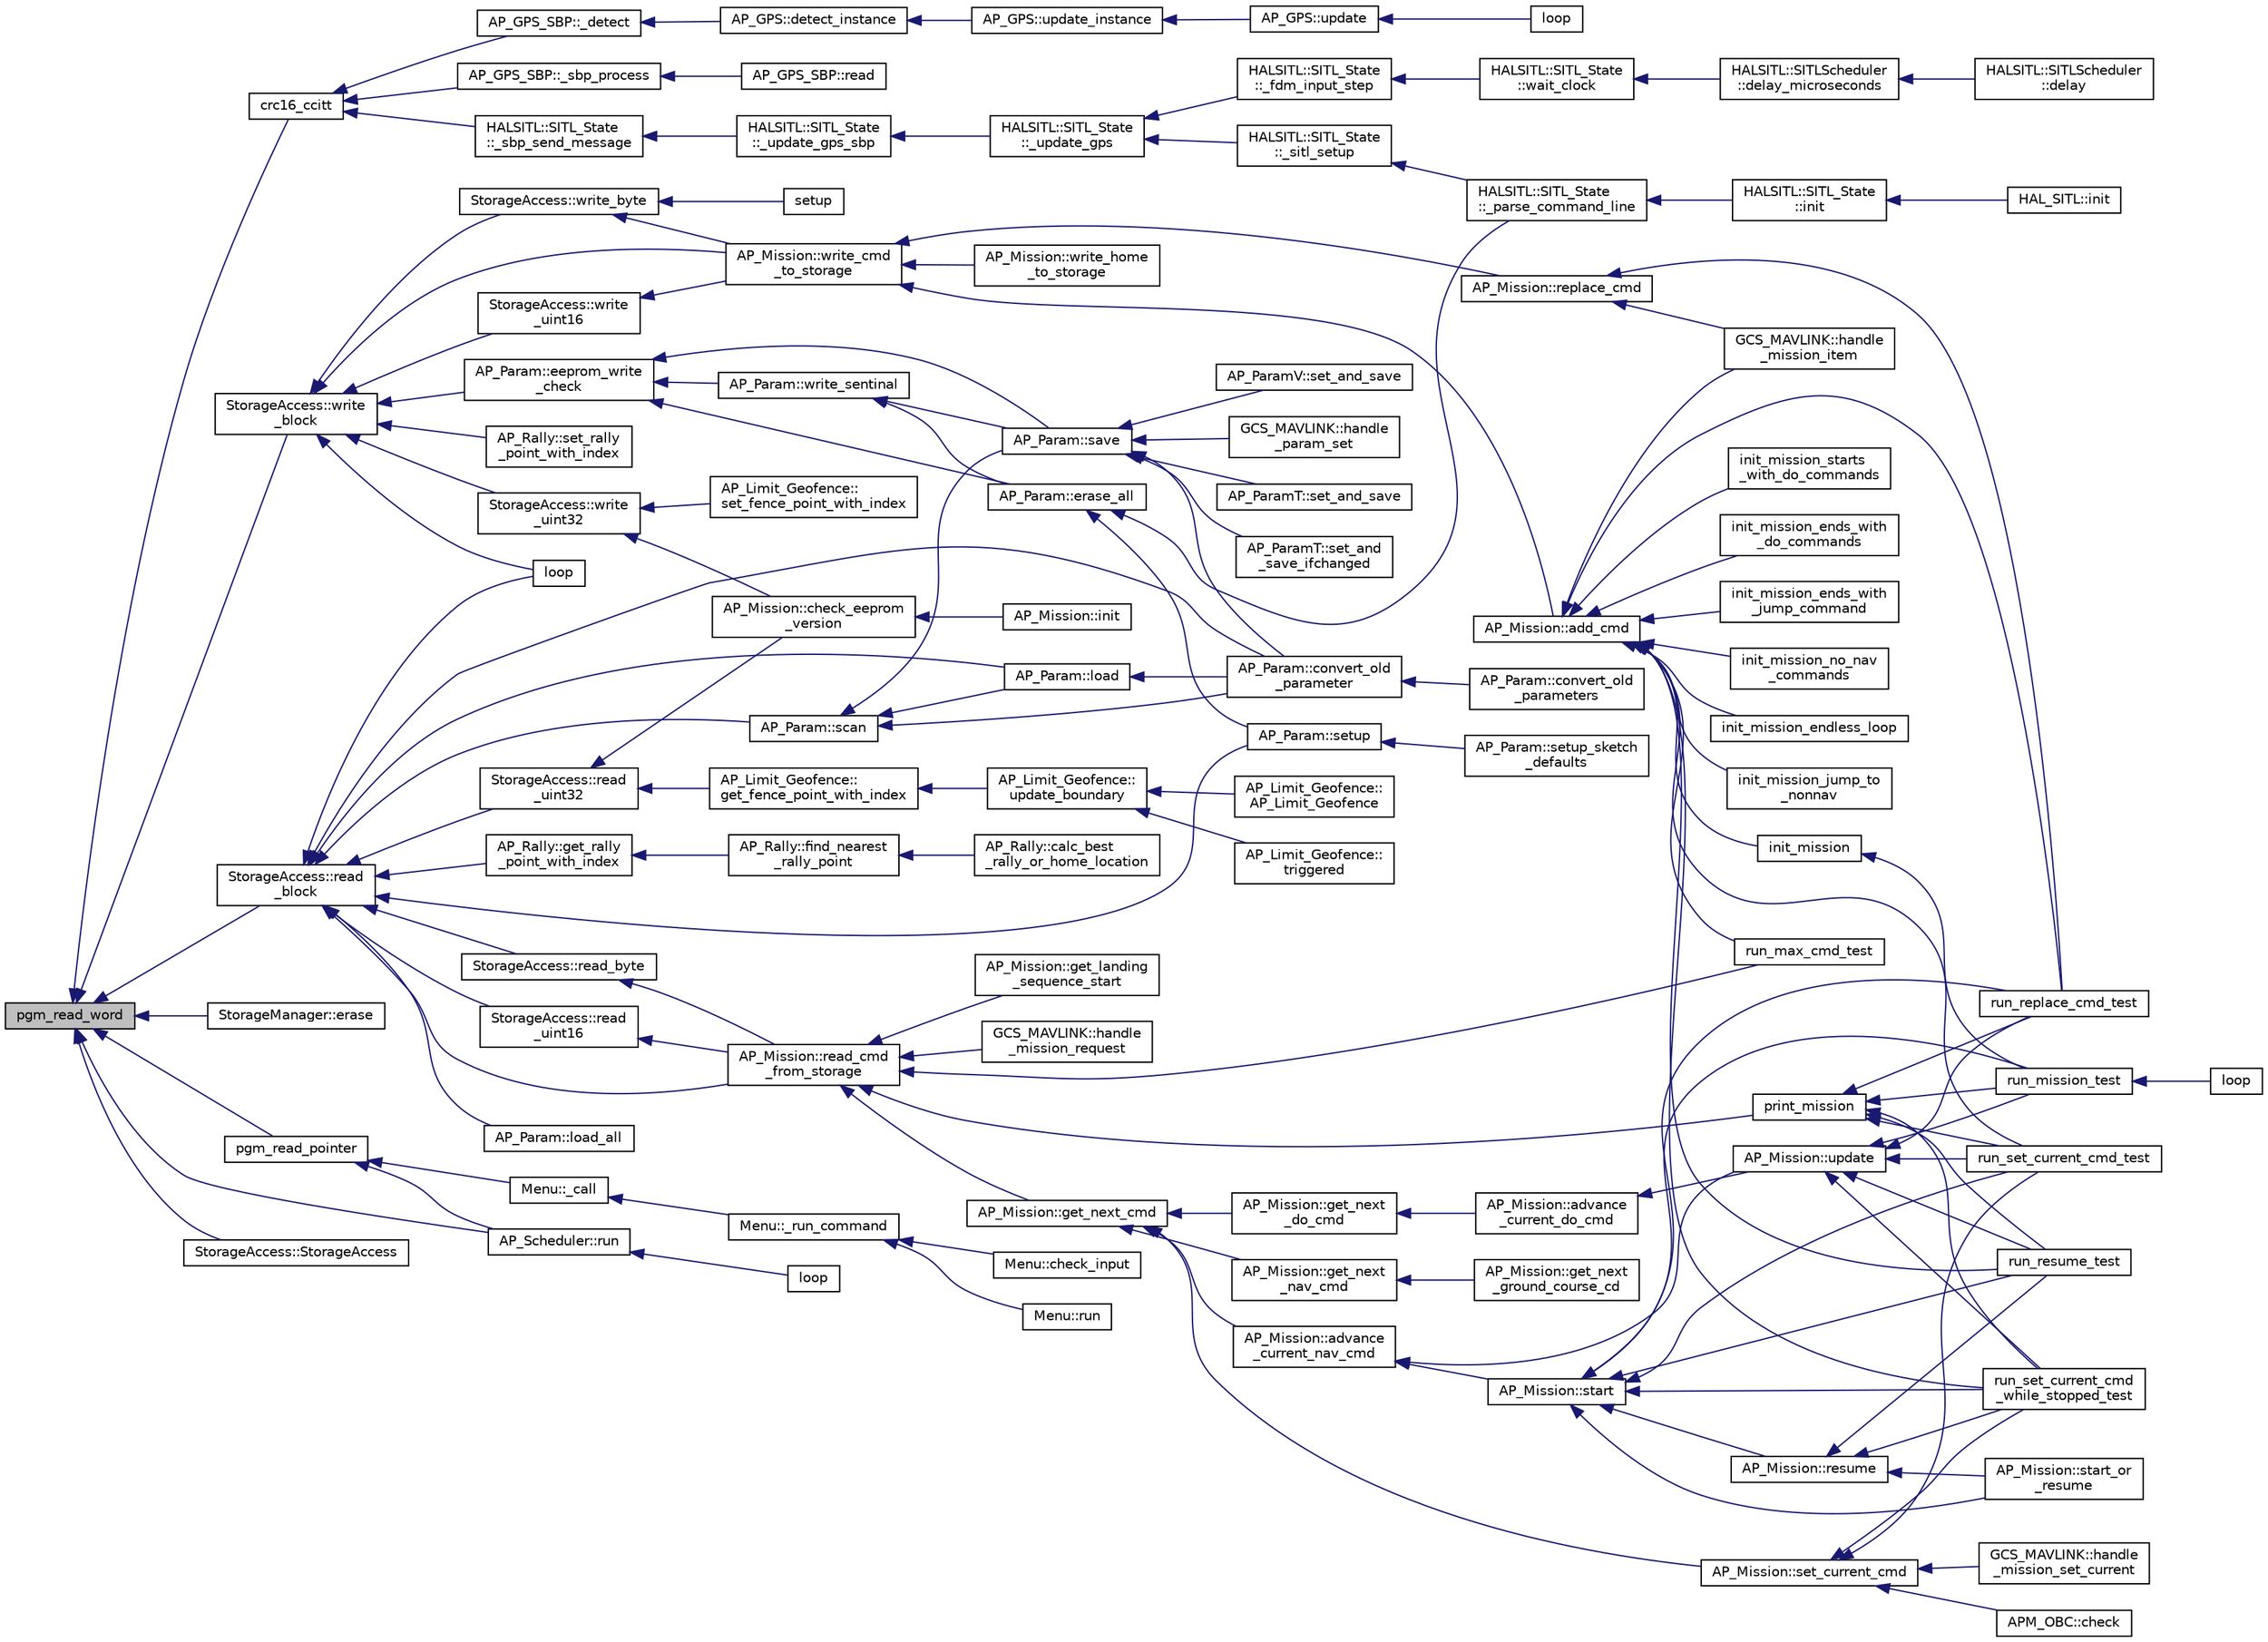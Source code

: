 digraph "pgm_read_word"
{
 // INTERACTIVE_SVG=YES
  edge [fontname="Helvetica",fontsize="10",labelfontname="Helvetica",labelfontsize="10"];
  node [fontname="Helvetica",fontsize="10",shape=record];
  rankdir="LR";
  Node1 [label="pgm_read_word",height=0.2,width=0.4,color="black", fillcolor="grey75", style="filled" fontcolor="black"];
  Node1 -> Node2 [dir="back",color="midnightblue",fontsize="10",style="solid",fontname="Helvetica"];
  Node2 [label="crc16_ccitt",height=0.2,width=0.4,color="black", fillcolor="white", style="filled",URL="$edc_8h.html#a666dccd038ea3bdbae05549319f783d6"];
  Node2 -> Node3 [dir="back",color="midnightblue",fontsize="10",style="solid",fontname="Helvetica"];
  Node3 [label="AP_GPS_SBP::_detect",height=0.2,width=0.4,color="black", fillcolor="white", style="filled",URL="$classAP__GPS__SBP.html#ae1ae391d424ba0cc24b0b8b70a263bcc"];
  Node3 -> Node4 [dir="back",color="midnightblue",fontsize="10",style="solid",fontname="Helvetica"];
  Node4 [label="AP_GPS::detect_instance",height=0.2,width=0.4,color="black", fillcolor="white", style="filled",URL="$classAP__GPS.html#a4bdd5c70ed358b4147a58c7d09f040dd"];
  Node4 -> Node5 [dir="back",color="midnightblue",fontsize="10",style="solid",fontname="Helvetica"];
  Node5 [label="AP_GPS::update_instance",height=0.2,width=0.4,color="black", fillcolor="white", style="filled",URL="$classAP__GPS.html#a83302e8b52e5d01ae67375b3542eb460"];
  Node5 -> Node6 [dir="back",color="midnightblue",fontsize="10",style="solid",fontname="Helvetica"];
  Node6 [label="AP_GPS::update",height=0.2,width=0.4,color="black", fillcolor="white", style="filled",URL="$classAP__GPS.html#afe04427a47ab5e630cb979815abd911e"];
  Node6 -> Node7 [dir="back",color="midnightblue",fontsize="10",style="solid",fontname="Helvetica"];
  Node7 [label="loop",height=0.2,width=0.4,color="black", fillcolor="white", style="filled",URL="$GPS__AUTO__test_8pde.html#afe461d27b9c48d5921c00d521181f12f"];
  Node2 -> Node8 [dir="back",color="midnightblue",fontsize="10",style="solid",fontname="Helvetica"];
  Node8 [label="AP_GPS_SBP::_sbp_process",height=0.2,width=0.4,color="black", fillcolor="white", style="filled",URL="$classAP__GPS__SBP.html#ad6291fa91e5c338da770ffdfefb6cd8a"];
  Node8 -> Node9 [dir="back",color="midnightblue",fontsize="10",style="solid",fontname="Helvetica"];
  Node9 [label="AP_GPS_SBP::read",height=0.2,width=0.4,color="black", fillcolor="white", style="filled",URL="$classAP__GPS__SBP.html#a3fa95c1c1f83ad45a11a61d604e61d8d"];
  Node2 -> Node10 [dir="back",color="midnightblue",fontsize="10",style="solid",fontname="Helvetica"];
  Node10 [label="HALSITL::SITL_State\l::_sbp_send_message",height=0.2,width=0.4,color="black", fillcolor="white", style="filled",URL="$classHALSITL_1_1SITL__State.html#a751ffd4b22f47dcae2774396b370a853"];
  Node10 -> Node11 [dir="back",color="midnightblue",fontsize="10",style="solid",fontname="Helvetica"];
  Node11 [label="HALSITL::SITL_State\l::_update_gps_sbp",height=0.2,width=0.4,color="black", fillcolor="white", style="filled",URL="$classHALSITL_1_1SITL__State.html#aadf357ffa283bbacb6d43df78ad032ba"];
  Node11 -> Node12 [dir="back",color="midnightblue",fontsize="10",style="solid",fontname="Helvetica"];
  Node12 [label="HALSITL::SITL_State\l::_update_gps",height=0.2,width=0.4,color="black", fillcolor="white", style="filled",URL="$classHALSITL_1_1SITL__State.html#a09b6857a6f87a51390d4e045cb671207"];
  Node12 -> Node13 [dir="back",color="midnightblue",fontsize="10",style="solid",fontname="Helvetica"];
  Node13 [label="HALSITL::SITL_State\l::_sitl_setup",height=0.2,width=0.4,color="black", fillcolor="white", style="filled",URL="$classHALSITL_1_1SITL__State.html#a431cc90b2798830af85bcd65d0dade9f"];
  Node13 -> Node14 [dir="back",color="midnightblue",fontsize="10",style="solid",fontname="Helvetica"];
  Node14 [label="HALSITL::SITL_State\l::_parse_command_line",height=0.2,width=0.4,color="black", fillcolor="white", style="filled",URL="$classHALSITL_1_1SITL__State.html#a5211ba971055052489d9817c3388c4c2"];
  Node14 -> Node15 [dir="back",color="midnightblue",fontsize="10",style="solid",fontname="Helvetica"];
  Node15 [label="HALSITL::SITL_State\l::init",height=0.2,width=0.4,color="black", fillcolor="white", style="filled",URL="$classHALSITL_1_1SITL__State.html#a7059cb4e279007aae9b06757a68c15af"];
  Node15 -> Node16 [dir="back",color="midnightblue",fontsize="10",style="solid",fontname="Helvetica"];
  Node16 [label="HAL_SITL::init",height=0.2,width=0.4,color="black", fillcolor="white", style="filled",URL="$classHAL__SITL.html#aaee5180f1c92899c19422d24a3ec42d3"];
  Node12 -> Node17 [dir="back",color="midnightblue",fontsize="10",style="solid",fontname="Helvetica"];
  Node17 [label="HALSITL::SITL_State\l::_fdm_input_step",height=0.2,width=0.4,color="black", fillcolor="white", style="filled",URL="$classHALSITL_1_1SITL__State.html#ae31c93a26ca780bb508dded2498e2e93"];
  Node17 -> Node18 [dir="back",color="midnightblue",fontsize="10",style="solid",fontname="Helvetica"];
  Node18 [label="HALSITL::SITL_State\l::wait_clock",height=0.2,width=0.4,color="black", fillcolor="white", style="filled",URL="$classHALSITL_1_1SITL__State.html#a3eeaf330efded46259bbf64fc53e6b9f"];
  Node18 -> Node19 [dir="back",color="midnightblue",fontsize="10",style="solid",fontname="Helvetica"];
  Node19 [label="HALSITL::SITLScheduler\l::delay_microseconds",height=0.2,width=0.4,color="black", fillcolor="white", style="filled",URL="$classHALSITL_1_1SITLScheduler.html#a4128e7f01b3e88fcb890ed98d91e9b10"];
  Node19 -> Node20 [dir="back",color="midnightblue",fontsize="10",style="solid",fontname="Helvetica"];
  Node20 [label="HALSITL::SITLScheduler\l::delay",height=0.2,width=0.4,color="black", fillcolor="white", style="filled",URL="$classHALSITL_1_1SITLScheduler.html#af7f89d00311bc23d39e38d1a0861cc42"];
  Node1 -> Node21 [dir="back",color="midnightblue",fontsize="10",style="solid",fontname="Helvetica"];
  Node21 [label="StorageManager::erase",height=0.2,width=0.4,color="black", fillcolor="white", style="filled",URL="$classStorageManager.html#af6dead579a63672ea7e879fcf2747b0b"];
  Node1 -> Node22 [dir="back",color="midnightblue",fontsize="10",style="solid",fontname="Helvetica"];
  Node22 [label="pgm_read_pointer",height=0.2,width=0.4,color="black", fillcolor="white", style="filled",URL="$AP__Progmem__AVR_8h.html#af16aeb0df613e3f84b7806e145e69cbd"];
  Node22 -> Node23 [dir="back",color="midnightblue",fontsize="10",style="solid",fontname="Helvetica"];
  Node23 [label="Menu::_call",height=0.2,width=0.4,color="black", fillcolor="white", style="filled",URL="$classMenu.html#a17dd36a8c1c12a4fa1e99e1df29dac72"];
  Node23 -> Node24 [dir="back",color="midnightblue",fontsize="10",style="solid",fontname="Helvetica"];
  Node24 [label="Menu::_run_command",height=0.2,width=0.4,color="black", fillcolor="white", style="filled",URL="$classMenu.html#a95896e17c24c512b0ffded9661204cc9"];
  Node24 -> Node25 [dir="back",color="midnightblue",fontsize="10",style="solid",fontname="Helvetica"];
  Node25 [label="Menu::run",height=0.2,width=0.4,color="black", fillcolor="white", style="filled",URL="$classMenu.html#a8424e0886499d6901c1d2406c568709c",tooltip="menu runner "];
  Node24 -> Node26 [dir="back",color="midnightblue",fontsize="10",style="solid",fontname="Helvetica"];
  Node26 [label="Menu::check_input",height=0.2,width=0.4,color="black", fillcolor="white", style="filled",URL="$classMenu.html#a5ee8a65cae6ca12d570d5f665e2c665c"];
  Node22 -> Node27 [dir="back",color="midnightblue",fontsize="10",style="solid",fontname="Helvetica"];
  Node27 [label="AP_Scheduler::run",height=0.2,width=0.4,color="black", fillcolor="white", style="filled",URL="$classAP__Scheduler.html#a8a9585f129e14a2ef363a0a0cc97174f"];
  Node27 -> Node28 [dir="back",color="midnightblue",fontsize="10",style="solid",fontname="Helvetica"];
  Node28 [label="loop",height=0.2,width=0.4,color="black", fillcolor="white", style="filled",URL="$Scheduler__test_8pde.html#a0b33edabd7f1c4e4a0bf32c67269be2f"];
  Node1 -> Node29 [dir="back",color="midnightblue",fontsize="10",style="solid",fontname="Helvetica"];
  Node29 [label="StorageAccess::read\l_block",height=0.2,width=0.4,color="black", fillcolor="white", style="filled",URL="$classStorageAccess.html#ab2a8575d541549a15645edc360fdaa91"];
  Node29 -> Node30 [dir="back",color="midnightblue",fontsize="10",style="solid",fontname="Helvetica"];
  Node30 [label="AP_Mission::read_cmd\l_from_storage",height=0.2,width=0.4,color="black", fillcolor="white", style="filled",URL="$classAP__Mission.html#afa29a34a739b0fc995194412dde6e532"];
  Node30 -> Node31 [dir="back",color="midnightblue",fontsize="10",style="solid",fontname="Helvetica"];
  Node31 [label="AP_Mission::get_next_cmd",height=0.2,width=0.4,color="black", fillcolor="white", style="filled",URL="$classAP__Mission.html#a7c36d142e7c758ce6f2a77c075fed793"];
  Node31 -> Node32 [dir="back",color="midnightblue",fontsize="10",style="solid",fontname="Helvetica"];
  Node32 [label="AP_Mission::get_next\l_nav_cmd",height=0.2,width=0.4,color="black", fillcolor="white", style="filled",URL="$classAP__Mission.html#a992b76c57b3c0066ae4187d16befc97a"];
  Node32 -> Node33 [dir="back",color="midnightblue",fontsize="10",style="solid",fontname="Helvetica"];
  Node33 [label="AP_Mission::get_next\l_ground_course_cd",height=0.2,width=0.4,color="black", fillcolor="white", style="filled",URL="$classAP__Mission.html#a338b12fad6aa74b9c8a34d65850f6b40"];
  Node31 -> Node34 [dir="back",color="midnightblue",fontsize="10",style="solid",fontname="Helvetica"];
  Node34 [label="AP_Mission::set_current_cmd",height=0.2,width=0.4,color="black", fillcolor="white", style="filled",URL="$classAP__Mission.html#ac79a188f81816b3ddfe045b6a0feb6d1"];
  Node34 -> Node35 [dir="back",color="midnightblue",fontsize="10",style="solid",fontname="Helvetica"];
  Node35 [label="run_set_current_cmd_test",height=0.2,width=0.4,color="black", fillcolor="white", style="filled",URL="$AP__Mission__test_8pde.html#a184ed3ddbf16eecc3c9176074098c125"];
  Node34 -> Node36 [dir="back",color="midnightblue",fontsize="10",style="solid",fontname="Helvetica"];
  Node36 [label="run_set_current_cmd\l_while_stopped_test",height=0.2,width=0.4,color="black", fillcolor="white", style="filled",URL="$AP__Mission__test_8pde.html#a940853f9fdd2bd926e8521828b2ee749"];
  Node34 -> Node37 [dir="back",color="midnightblue",fontsize="10",style="solid",fontname="Helvetica"];
  Node37 [label="APM_OBC::check",height=0.2,width=0.4,color="black", fillcolor="white", style="filled",URL="$classAPM__OBC.html#abcd546549be8688ab9cd0c46147dc077"];
  Node34 -> Node38 [dir="back",color="midnightblue",fontsize="10",style="solid",fontname="Helvetica"];
  Node38 [label="GCS_MAVLINK::handle\l_mission_set_current",height=0.2,width=0.4,color="black", fillcolor="white", style="filled",URL="$classGCS__MAVLINK.html#ad4e76e7f27bc999e806416e24aa10f26"];
  Node31 -> Node39 [dir="back",color="midnightblue",fontsize="10",style="solid",fontname="Helvetica"];
  Node39 [label="AP_Mission::advance\l_current_nav_cmd",height=0.2,width=0.4,color="black", fillcolor="white", style="filled",URL="$classAP__Mission.html#ae05ea495d92356695fa5547cf4e3cff3"];
  Node39 -> Node40 [dir="back",color="midnightblue",fontsize="10",style="solid",fontname="Helvetica"];
  Node40 [label="AP_Mission::start",height=0.2,width=0.4,color="black", fillcolor="white", style="filled",URL="$classAP__Mission.html#a3b4234e58e34ed5c83d8c6b9ce2718c9"];
  Node40 -> Node41 [dir="back",color="midnightblue",fontsize="10",style="solid",fontname="Helvetica"];
  Node41 [label="AP_Mission::resume",height=0.2,width=0.4,color="black", fillcolor="white", style="filled",URL="$classAP__Mission.html#af7b8e9db68a2a858e2ecca8d57c2722e"];
  Node41 -> Node42 [dir="back",color="midnightblue",fontsize="10",style="solid",fontname="Helvetica"];
  Node42 [label="AP_Mission::start_or\l_resume",height=0.2,width=0.4,color="black", fillcolor="white", style="filled",URL="$classAP__Mission.html#a90117c1ac074049b9f4247cebdf370a5",tooltip="start_or_resume - if MIS_AUTORESTART=0 this will call resume(), otherwise it will call start() ..."];
  Node41 -> Node43 [dir="back",color="midnightblue",fontsize="10",style="solid",fontname="Helvetica"];
  Node43 [label="run_resume_test",height=0.2,width=0.4,color="black", fillcolor="white", style="filled",URL="$AP__Mission__test_8pde.html#a13b076b46de100742c7bab1a8f5c0661"];
  Node41 -> Node36 [dir="back",color="midnightblue",fontsize="10",style="solid",fontname="Helvetica"];
  Node40 -> Node42 [dir="back",color="midnightblue",fontsize="10",style="solid",fontname="Helvetica"];
  Node40 -> Node44 [dir="back",color="midnightblue",fontsize="10",style="solid",fontname="Helvetica"];
  Node44 [label="run_mission_test",height=0.2,width=0.4,color="black", fillcolor="white", style="filled",URL="$AP__Mission__test_8pde.html#a52918e058fa06c68b87cc74205dda142"];
  Node44 -> Node45 [dir="back",color="midnightblue",fontsize="10",style="solid",fontname="Helvetica"];
  Node45 [label="loop",height=0.2,width=0.4,color="black", fillcolor="white", style="filled",URL="$AP__Mission__test_8pde.html#a0b33edabd7f1c4e4a0bf32c67269be2f"];
  Node40 -> Node43 [dir="back",color="midnightblue",fontsize="10",style="solid",fontname="Helvetica"];
  Node40 -> Node35 [dir="back",color="midnightblue",fontsize="10",style="solid",fontname="Helvetica"];
  Node40 -> Node36 [dir="back",color="midnightblue",fontsize="10",style="solid",fontname="Helvetica"];
  Node40 -> Node46 [dir="back",color="midnightblue",fontsize="10",style="solid",fontname="Helvetica"];
  Node46 [label="run_replace_cmd_test",height=0.2,width=0.4,color="black", fillcolor="white", style="filled",URL="$AP__Mission__test_8pde.html#a6f9b146691fc508edb7ff3c6be2c3dfc"];
  Node39 -> Node47 [dir="back",color="midnightblue",fontsize="10",style="solid",fontname="Helvetica"];
  Node47 [label="AP_Mission::update",height=0.2,width=0.4,color="black", fillcolor="white", style="filled",URL="$classAP__Mission.html#ad27b4531fa652b277bd9300b60ca4493"];
  Node47 -> Node44 [dir="back",color="midnightblue",fontsize="10",style="solid",fontname="Helvetica"];
  Node47 -> Node43 [dir="back",color="midnightblue",fontsize="10",style="solid",fontname="Helvetica"];
  Node47 -> Node35 [dir="back",color="midnightblue",fontsize="10",style="solid",fontname="Helvetica"];
  Node47 -> Node36 [dir="back",color="midnightblue",fontsize="10",style="solid",fontname="Helvetica"];
  Node47 -> Node46 [dir="back",color="midnightblue",fontsize="10",style="solid",fontname="Helvetica"];
  Node31 -> Node48 [dir="back",color="midnightblue",fontsize="10",style="solid",fontname="Helvetica"];
  Node48 [label="AP_Mission::get_next\l_do_cmd",height=0.2,width=0.4,color="black", fillcolor="white", style="filled",URL="$classAP__Mission.html#ae3f59ffb115afa5f34aea906434a841c"];
  Node48 -> Node49 [dir="back",color="midnightblue",fontsize="10",style="solid",fontname="Helvetica"];
  Node49 [label="AP_Mission::advance\l_current_do_cmd",height=0.2,width=0.4,color="black", fillcolor="white", style="filled",URL="$classAP__Mission.html#af0264d3532a927fa13f5e25ac2137d32"];
  Node49 -> Node47 [dir="back",color="midnightblue",fontsize="10",style="solid",fontname="Helvetica"];
  Node30 -> Node50 [dir="back",color="midnightblue",fontsize="10",style="solid",fontname="Helvetica"];
  Node50 [label="AP_Mission::get_landing\l_sequence_start",height=0.2,width=0.4,color="black", fillcolor="white", style="filled",URL="$classAP__Mission.html#af895b228640bdf29178d44e00897d10e"];
  Node30 -> Node51 [dir="back",color="midnightblue",fontsize="10",style="solid",fontname="Helvetica"];
  Node51 [label="print_mission",height=0.2,width=0.4,color="black", fillcolor="white", style="filled",URL="$AP__Mission__test_8pde.html#afea3e8e344d214ffc7bd4571f23c2d64"];
  Node51 -> Node44 [dir="back",color="midnightblue",fontsize="10",style="solid",fontname="Helvetica"];
  Node51 -> Node46 [dir="back",color="midnightblue",fontsize="10",style="solid",fontname="Helvetica"];
  Node51 -> Node43 [dir="back",color="midnightblue",fontsize="10",style="solid",fontname="Helvetica"];
  Node51 -> Node35 [dir="back",color="midnightblue",fontsize="10",style="solid",fontname="Helvetica"];
  Node51 -> Node36 [dir="back",color="midnightblue",fontsize="10",style="solid",fontname="Helvetica"];
  Node30 -> Node52 [dir="back",color="midnightblue",fontsize="10",style="solid",fontname="Helvetica"];
  Node52 [label="run_max_cmd_test",height=0.2,width=0.4,color="black", fillcolor="white", style="filled",URL="$AP__Mission__test_8pde.html#a8626293ce3369cd6649e38b329e52ac3"];
  Node30 -> Node53 [dir="back",color="midnightblue",fontsize="10",style="solid",fontname="Helvetica"];
  Node53 [label="GCS_MAVLINK::handle\l_mission_request",height=0.2,width=0.4,color="black", fillcolor="white", style="filled",URL="$classGCS__MAVLINK.html#a3904d7894979bcbdc58083f39b1aa8da"];
  Node29 -> Node54 [dir="back",color="midnightblue",fontsize="10",style="solid",fontname="Helvetica"];
  Node54 [label="AP_Param::setup",height=0.2,width=0.4,color="black", fillcolor="white", style="filled",URL="$classAP__Param.html#acc939142d878b2e6153487e2837d9ea9"];
  Node54 -> Node55 [dir="back",color="midnightblue",fontsize="10",style="solid",fontname="Helvetica"];
  Node55 [label="AP_Param::setup_sketch\l_defaults",height=0.2,width=0.4,color="black", fillcolor="white", style="filled",URL="$classAP__Param.html#a2f705bc582632a571fe8d587709fe3fe"];
  Node29 -> Node56 [dir="back",color="midnightblue",fontsize="10",style="solid",fontname="Helvetica"];
  Node56 [label="AP_Param::scan",height=0.2,width=0.4,color="black", fillcolor="white", style="filled",URL="$classAP__Param.html#aa416fb587f072ed8d8039168d122ecb4"];
  Node56 -> Node57 [dir="back",color="midnightblue",fontsize="10",style="solid",fontname="Helvetica"];
  Node57 [label="AP_Param::save",height=0.2,width=0.4,color="black", fillcolor="white", style="filled",URL="$classAP__Param.html#ae498713a1575d30e9a10507d76c15e86"];
  Node57 -> Node58 [dir="back",color="midnightblue",fontsize="10",style="solid",fontname="Helvetica"];
  Node58 [label="AP_Param::convert_old\l_parameter",height=0.2,width=0.4,color="black", fillcolor="white", style="filled",URL="$classAP__Param.html#a508aefe4d24c20bada33f79e8bb14a12"];
  Node58 -> Node59 [dir="back",color="midnightblue",fontsize="10",style="solid",fontname="Helvetica"];
  Node59 [label="AP_Param::convert_old\l_parameters",height=0.2,width=0.4,color="black", fillcolor="white", style="filled",URL="$classAP__Param.html#a25fd45233974736c2ac8e4680882a235"];
  Node57 -> Node60 [dir="back",color="midnightblue",fontsize="10",style="solid",fontname="Helvetica"];
  Node60 [label="AP_ParamT::set_and_save",height=0.2,width=0.4,color="black", fillcolor="white", style="filled",URL="$classAP__ParamT.html#a25edf0e710f7be745fcf64636ba69be8"];
  Node57 -> Node61 [dir="back",color="midnightblue",fontsize="10",style="solid",fontname="Helvetica"];
  Node61 [label="AP_ParamT::set_and\l_save_ifchanged",height=0.2,width=0.4,color="black", fillcolor="white", style="filled",URL="$classAP__ParamT.html#a950a2a2acb4a1073314733cd0856f31f"];
  Node57 -> Node62 [dir="back",color="midnightblue",fontsize="10",style="solid",fontname="Helvetica"];
  Node62 [label="AP_ParamV::set_and_save",height=0.2,width=0.4,color="black", fillcolor="white", style="filled",URL="$classAP__ParamV.html#ad0e5c746e1c9ae91c58e17e84f5ea390"];
  Node57 -> Node63 [dir="back",color="midnightblue",fontsize="10",style="solid",fontname="Helvetica"];
  Node63 [label="GCS_MAVLINK::handle\l_param_set",height=0.2,width=0.4,color="black", fillcolor="white", style="filled",URL="$classGCS__MAVLINK.html#ae8138868be824c9478307c705a0e6763"];
  Node56 -> Node64 [dir="back",color="midnightblue",fontsize="10",style="solid",fontname="Helvetica"];
  Node64 [label="AP_Param::load",height=0.2,width=0.4,color="black", fillcolor="white", style="filled",URL="$classAP__Param.html#acc7389e0ddc7f46347692a18c43a8d80"];
  Node64 -> Node58 [dir="back",color="midnightblue",fontsize="10",style="solid",fontname="Helvetica"];
  Node56 -> Node58 [dir="back",color="midnightblue",fontsize="10",style="solid",fontname="Helvetica"];
  Node29 -> Node64 [dir="back",color="midnightblue",fontsize="10",style="solid",fontname="Helvetica"];
  Node29 -> Node65 [dir="back",color="midnightblue",fontsize="10",style="solid",fontname="Helvetica"];
  Node65 [label="AP_Param::load_all",height=0.2,width=0.4,color="black", fillcolor="white", style="filled",URL="$classAP__Param.html#a2d7d89225f6eb89b4ed5277726b7d983"];
  Node29 -> Node58 [dir="back",color="midnightblue",fontsize="10",style="solid",fontname="Helvetica"];
  Node29 -> Node66 [dir="back",color="midnightblue",fontsize="10",style="solid",fontname="Helvetica"];
  Node66 [label="AP_Rally::get_rally\l_point_with_index",height=0.2,width=0.4,color="black", fillcolor="white", style="filled",URL="$classAP__Rally.html#ad47b2b3a30b69eede58ad1f79cd61f11"];
  Node66 -> Node67 [dir="back",color="midnightblue",fontsize="10",style="solid",fontname="Helvetica"];
  Node67 [label="AP_Rally::find_nearest\l_rally_point",height=0.2,width=0.4,color="black", fillcolor="white", style="filled",URL="$classAP__Rally.html#a0b93e6b6133860929bbd7b68be633fa3"];
  Node67 -> Node68 [dir="back",color="midnightblue",fontsize="10",style="solid",fontname="Helvetica"];
  Node68 [label="AP_Rally::calc_best\l_rally_or_home_location",height=0.2,width=0.4,color="black", fillcolor="white", style="filled",URL="$classAP__Rally.html#ae280e2921f301fa4cc3991bc85d91801"];
  Node29 -> Node69 [dir="back",color="midnightblue",fontsize="10",style="solid",fontname="Helvetica"];
  Node69 [label="loop",height=0.2,width=0.4,color="black", fillcolor="white", style="filled",URL="$StorageTest_8pde.html#a0b33edabd7f1c4e4a0bf32c67269be2f"];
  Node29 -> Node70 [dir="back",color="midnightblue",fontsize="10",style="solid",fontname="Helvetica"];
  Node70 [label="StorageAccess::read_byte",height=0.2,width=0.4,color="black", fillcolor="white", style="filled",URL="$classStorageAccess.html#a9a3fc24569bd437ffcb41de520bb3955"];
  Node70 -> Node30 [dir="back",color="midnightblue",fontsize="10",style="solid",fontname="Helvetica"];
  Node29 -> Node71 [dir="back",color="midnightblue",fontsize="10",style="solid",fontname="Helvetica"];
  Node71 [label="StorageAccess::read\l_uint16",height=0.2,width=0.4,color="black", fillcolor="white", style="filled",URL="$classStorageAccess.html#ac7ca06ca086f97a302e94ecaf9b18b80"];
  Node71 -> Node30 [dir="back",color="midnightblue",fontsize="10",style="solid",fontname="Helvetica"];
  Node29 -> Node72 [dir="back",color="midnightblue",fontsize="10",style="solid",fontname="Helvetica"];
  Node72 [label="StorageAccess::read\l_uint32",height=0.2,width=0.4,color="black", fillcolor="white", style="filled",URL="$classStorageAccess.html#af10e9fa6cda0cb973243e4852c9d16c6"];
  Node72 -> Node73 [dir="back",color="midnightblue",fontsize="10",style="solid",fontname="Helvetica"];
  Node73 [label="AP_Limit_Geofence::\lget_fence_point_with_index",height=0.2,width=0.4,color="black", fillcolor="white", style="filled",URL="$classAP__Limit__Geofence.html#a64d8110312a6805ddc3ccd7a80c1b961"];
  Node73 -> Node74 [dir="back",color="midnightblue",fontsize="10",style="solid",fontname="Helvetica"];
  Node74 [label="AP_Limit_Geofence::\lupdate_boundary",height=0.2,width=0.4,color="black", fillcolor="white", style="filled",URL="$classAP__Limit__Geofence.html#a77c37ae99a57f9c81b807ccac09827af"];
  Node74 -> Node75 [dir="back",color="midnightblue",fontsize="10",style="solid",fontname="Helvetica"];
  Node75 [label="AP_Limit_Geofence::\lAP_Limit_Geofence",height=0.2,width=0.4,color="black", fillcolor="white", style="filled",URL="$classAP__Limit__Geofence.html#a0d67d238f87096c8edbae5442f959d44"];
  Node74 -> Node76 [dir="back",color="midnightblue",fontsize="10",style="solid",fontname="Helvetica"];
  Node76 [label="AP_Limit_Geofence::\ltriggered",height=0.2,width=0.4,color="black", fillcolor="white", style="filled",URL="$classAP__Limit__Geofence.html#afb1a696f2769594a81383413f8931016"];
  Node72 -> Node77 [dir="back",color="midnightblue",fontsize="10",style="solid",fontname="Helvetica"];
  Node77 [label="AP_Mission::check_eeprom\l_version",height=0.2,width=0.4,color="black", fillcolor="white", style="filled",URL="$classAP__Mission.html#ad7d2e7ab671227cdcf308aa58149e9a5"];
  Node77 -> Node78 [dir="back",color="midnightblue",fontsize="10",style="solid",fontname="Helvetica"];
  Node78 [label="AP_Mission::init",height=0.2,width=0.4,color="black", fillcolor="white", style="filled",URL="$classAP__Mission.html#aca08705d731469bf69daa788d93af56b",tooltip="init - initialises this library including checks the version in eeprom matches this library ..."];
  Node1 -> Node27 [dir="back",color="midnightblue",fontsize="10",style="solid",fontname="Helvetica"];
  Node1 -> Node79 [dir="back",color="midnightblue",fontsize="10",style="solid",fontname="Helvetica"];
  Node79 [label="StorageAccess::StorageAccess",height=0.2,width=0.4,color="black", fillcolor="white", style="filled",URL="$classStorageAccess.html#a31e44038c9deb9a9dd9eb198198415fa"];
  Node1 -> Node80 [dir="back",color="midnightblue",fontsize="10",style="solid",fontname="Helvetica"];
  Node80 [label="StorageAccess::write\l_block",height=0.2,width=0.4,color="black", fillcolor="white", style="filled",URL="$classStorageAccess.html#aa527b50188a7138b173defe07b9b7bf6"];
  Node80 -> Node81 [dir="back",color="midnightblue",fontsize="10",style="solid",fontname="Helvetica"];
  Node81 [label="AP_Mission::write_cmd\l_to_storage",height=0.2,width=0.4,color="black", fillcolor="white", style="filled",URL="$classAP__Mission.html#ac4932881a8fd593be65dffd1811cb0dc"];
  Node81 -> Node82 [dir="back",color="midnightblue",fontsize="10",style="solid",fontname="Helvetica"];
  Node82 [label="AP_Mission::add_cmd",height=0.2,width=0.4,color="black", fillcolor="white", style="filled",URL="$classAP__Mission.html#ac4c73bdc284bb26ca56cd8253d6c3cdd"];
  Node82 -> Node83 [dir="back",color="midnightblue",fontsize="10",style="solid",fontname="Helvetica"];
  Node83 [label="init_mission",height=0.2,width=0.4,color="black", fillcolor="white", style="filled",URL="$AP__Mission__test_8pde.html#a5d77c673d18725f07d497cd10ec5366d"];
  Node83 -> Node44 [dir="back",color="midnightblue",fontsize="10",style="solid",fontname="Helvetica"];
  Node82 -> Node84 [dir="back",color="midnightblue",fontsize="10",style="solid",fontname="Helvetica"];
  Node84 [label="init_mission_no_nav\l_commands",height=0.2,width=0.4,color="black", fillcolor="white", style="filled",URL="$AP__Mission__test_8pde.html#a1f3bf996f49828465f1b398118eff2c0"];
  Node82 -> Node85 [dir="back",color="midnightblue",fontsize="10",style="solid",fontname="Helvetica"];
  Node85 [label="init_mission_endless_loop",height=0.2,width=0.4,color="black", fillcolor="white", style="filled",URL="$AP__Mission__test_8pde.html#a01fd66d072d1248158b6a5110374e368"];
  Node82 -> Node86 [dir="back",color="midnightblue",fontsize="10",style="solid",fontname="Helvetica"];
  Node86 [label="init_mission_jump_to\l_nonnav",height=0.2,width=0.4,color="black", fillcolor="white", style="filled",URL="$AP__Mission__test_8pde.html#a607366ee3e161a3f9a22e154ab2eb198"];
  Node82 -> Node87 [dir="back",color="midnightblue",fontsize="10",style="solid",fontname="Helvetica"];
  Node87 [label="init_mission_starts\l_with_do_commands",height=0.2,width=0.4,color="black", fillcolor="white", style="filled",URL="$AP__Mission__test_8pde.html#aa30f318cd5b5252154697eaeeacffb47"];
  Node82 -> Node88 [dir="back",color="midnightblue",fontsize="10",style="solid",fontname="Helvetica"];
  Node88 [label="init_mission_ends_with\l_do_commands",height=0.2,width=0.4,color="black", fillcolor="white", style="filled",URL="$AP__Mission__test_8pde.html#ab55ab42234c70d3f5c798c1d769d83dc"];
  Node82 -> Node89 [dir="back",color="midnightblue",fontsize="10",style="solid",fontname="Helvetica"];
  Node89 [label="init_mission_ends_with\l_jump_command",height=0.2,width=0.4,color="black", fillcolor="white", style="filled",URL="$AP__Mission__test_8pde.html#a293c60273b64fa0f0fef49604b97ffc6"];
  Node82 -> Node43 [dir="back",color="midnightblue",fontsize="10",style="solid",fontname="Helvetica"];
  Node82 -> Node35 [dir="back",color="midnightblue",fontsize="10",style="solid",fontname="Helvetica"];
  Node82 -> Node36 [dir="back",color="midnightblue",fontsize="10",style="solid",fontname="Helvetica"];
  Node82 -> Node46 [dir="back",color="midnightblue",fontsize="10",style="solid",fontname="Helvetica"];
  Node82 -> Node52 [dir="back",color="midnightblue",fontsize="10",style="solid",fontname="Helvetica"];
  Node82 -> Node90 [dir="back",color="midnightblue",fontsize="10",style="solid",fontname="Helvetica"];
  Node90 [label="GCS_MAVLINK::handle\l_mission_item",height=0.2,width=0.4,color="black", fillcolor="white", style="filled",URL="$classGCS__MAVLINK.html#a143a91427102a9aea995d10bad67f435"];
  Node81 -> Node91 [dir="back",color="midnightblue",fontsize="10",style="solid",fontname="Helvetica"];
  Node91 [label="AP_Mission::replace_cmd",height=0.2,width=0.4,color="black", fillcolor="white", style="filled",URL="$classAP__Mission.html#ab3d1b5b313866063e8318ed4f6fc81ff"];
  Node91 -> Node46 [dir="back",color="midnightblue",fontsize="10",style="solid",fontname="Helvetica"];
  Node91 -> Node90 [dir="back",color="midnightblue",fontsize="10",style="solid",fontname="Helvetica"];
  Node81 -> Node92 [dir="back",color="midnightblue",fontsize="10",style="solid",fontname="Helvetica"];
  Node92 [label="AP_Mission::write_home\l_to_storage",height=0.2,width=0.4,color="black", fillcolor="white", style="filled",URL="$classAP__Mission.html#a61244abc77366c7d3bff1cf4e23c7e77"];
  Node80 -> Node93 [dir="back",color="midnightblue",fontsize="10",style="solid",fontname="Helvetica"];
  Node93 [label="AP_Param::eeprom_write\l_check",height=0.2,width=0.4,color="black", fillcolor="white", style="filled",URL="$classAP__Param.html#a6522413a505d2cc1fec14e2a735bb4ac"];
  Node93 -> Node94 [dir="back",color="midnightblue",fontsize="10",style="solid",fontname="Helvetica"];
  Node94 [label="AP_Param::write_sentinal",height=0.2,width=0.4,color="black", fillcolor="white", style="filled",URL="$classAP__Param.html#a78d8d68e7edc6732df3c3fdc81dc0869"];
  Node94 -> Node95 [dir="back",color="midnightblue",fontsize="10",style="solid",fontname="Helvetica"];
  Node95 [label="AP_Param::erase_all",height=0.2,width=0.4,color="black", fillcolor="white", style="filled",URL="$classAP__Param.html#a4a86ea5356adc75cd1cf80ec01f0dfa8"];
  Node95 -> Node14 [dir="back",color="midnightblue",fontsize="10",style="solid",fontname="Helvetica"];
  Node95 -> Node54 [dir="back",color="midnightblue",fontsize="10",style="solid",fontname="Helvetica"];
  Node94 -> Node57 [dir="back",color="midnightblue",fontsize="10",style="solid",fontname="Helvetica"];
  Node93 -> Node95 [dir="back",color="midnightblue",fontsize="10",style="solid",fontname="Helvetica"];
  Node93 -> Node57 [dir="back",color="midnightblue",fontsize="10",style="solid",fontname="Helvetica"];
  Node80 -> Node96 [dir="back",color="midnightblue",fontsize="10",style="solid",fontname="Helvetica"];
  Node96 [label="AP_Rally::set_rally\l_point_with_index",height=0.2,width=0.4,color="black", fillcolor="white", style="filled",URL="$classAP__Rally.html#a7d931e38aad349dec7ef42965f8d6a60"];
  Node80 -> Node69 [dir="back",color="midnightblue",fontsize="10",style="solid",fontname="Helvetica"];
  Node80 -> Node97 [dir="back",color="midnightblue",fontsize="10",style="solid",fontname="Helvetica"];
  Node97 [label="StorageAccess::write_byte",height=0.2,width=0.4,color="black", fillcolor="white", style="filled",URL="$classStorageAccess.html#a1907e5d8cc6ec743da6496a62a511dfc"];
  Node97 -> Node81 [dir="back",color="midnightblue",fontsize="10",style="solid",fontname="Helvetica"];
  Node97 -> Node98 [dir="back",color="midnightblue",fontsize="10",style="solid",fontname="Helvetica"];
  Node98 [label="setup",height=0.2,width=0.4,color="black", fillcolor="white", style="filled",URL="$StorageTest_8pde.html#a7dfd9b79bc5a37d7df40207afbc5431f"];
  Node80 -> Node99 [dir="back",color="midnightblue",fontsize="10",style="solid",fontname="Helvetica"];
  Node99 [label="StorageAccess::write\l_uint16",height=0.2,width=0.4,color="black", fillcolor="white", style="filled",URL="$classStorageAccess.html#a17384edbc943d97a608073fb035985d1"];
  Node99 -> Node81 [dir="back",color="midnightblue",fontsize="10",style="solid",fontname="Helvetica"];
  Node80 -> Node100 [dir="back",color="midnightblue",fontsize="10",style="solid",fontname="Helvetica"];
  Node100 [label="StorageAccess::write\l_uint32",height=0.2,width=0.4,color="black", fillcolor="white", style="filled",URL="$classStorageAccess.html#a9e24d113aece3ade8c6de808937555e9"];
  Node100 -> Node101 [dir="back",color="midnightblue",fontsize="10",style="solid",fontname="Helvetica"];
  Node101 [label="AP_Limit_Geofence::\lset_fence_point_with_index",height=0.2,width=0.4,color="black", fillcolor="white", style="filled",URL="$classAP__Limit__Geofence.html#ac238b7f306d41a97a4748b14402ef8dc"];
  Node100 -> Node77 [dir="back",color="midnightblue",fontsize="10",style="solid",fontname="Helvetica"];
}

